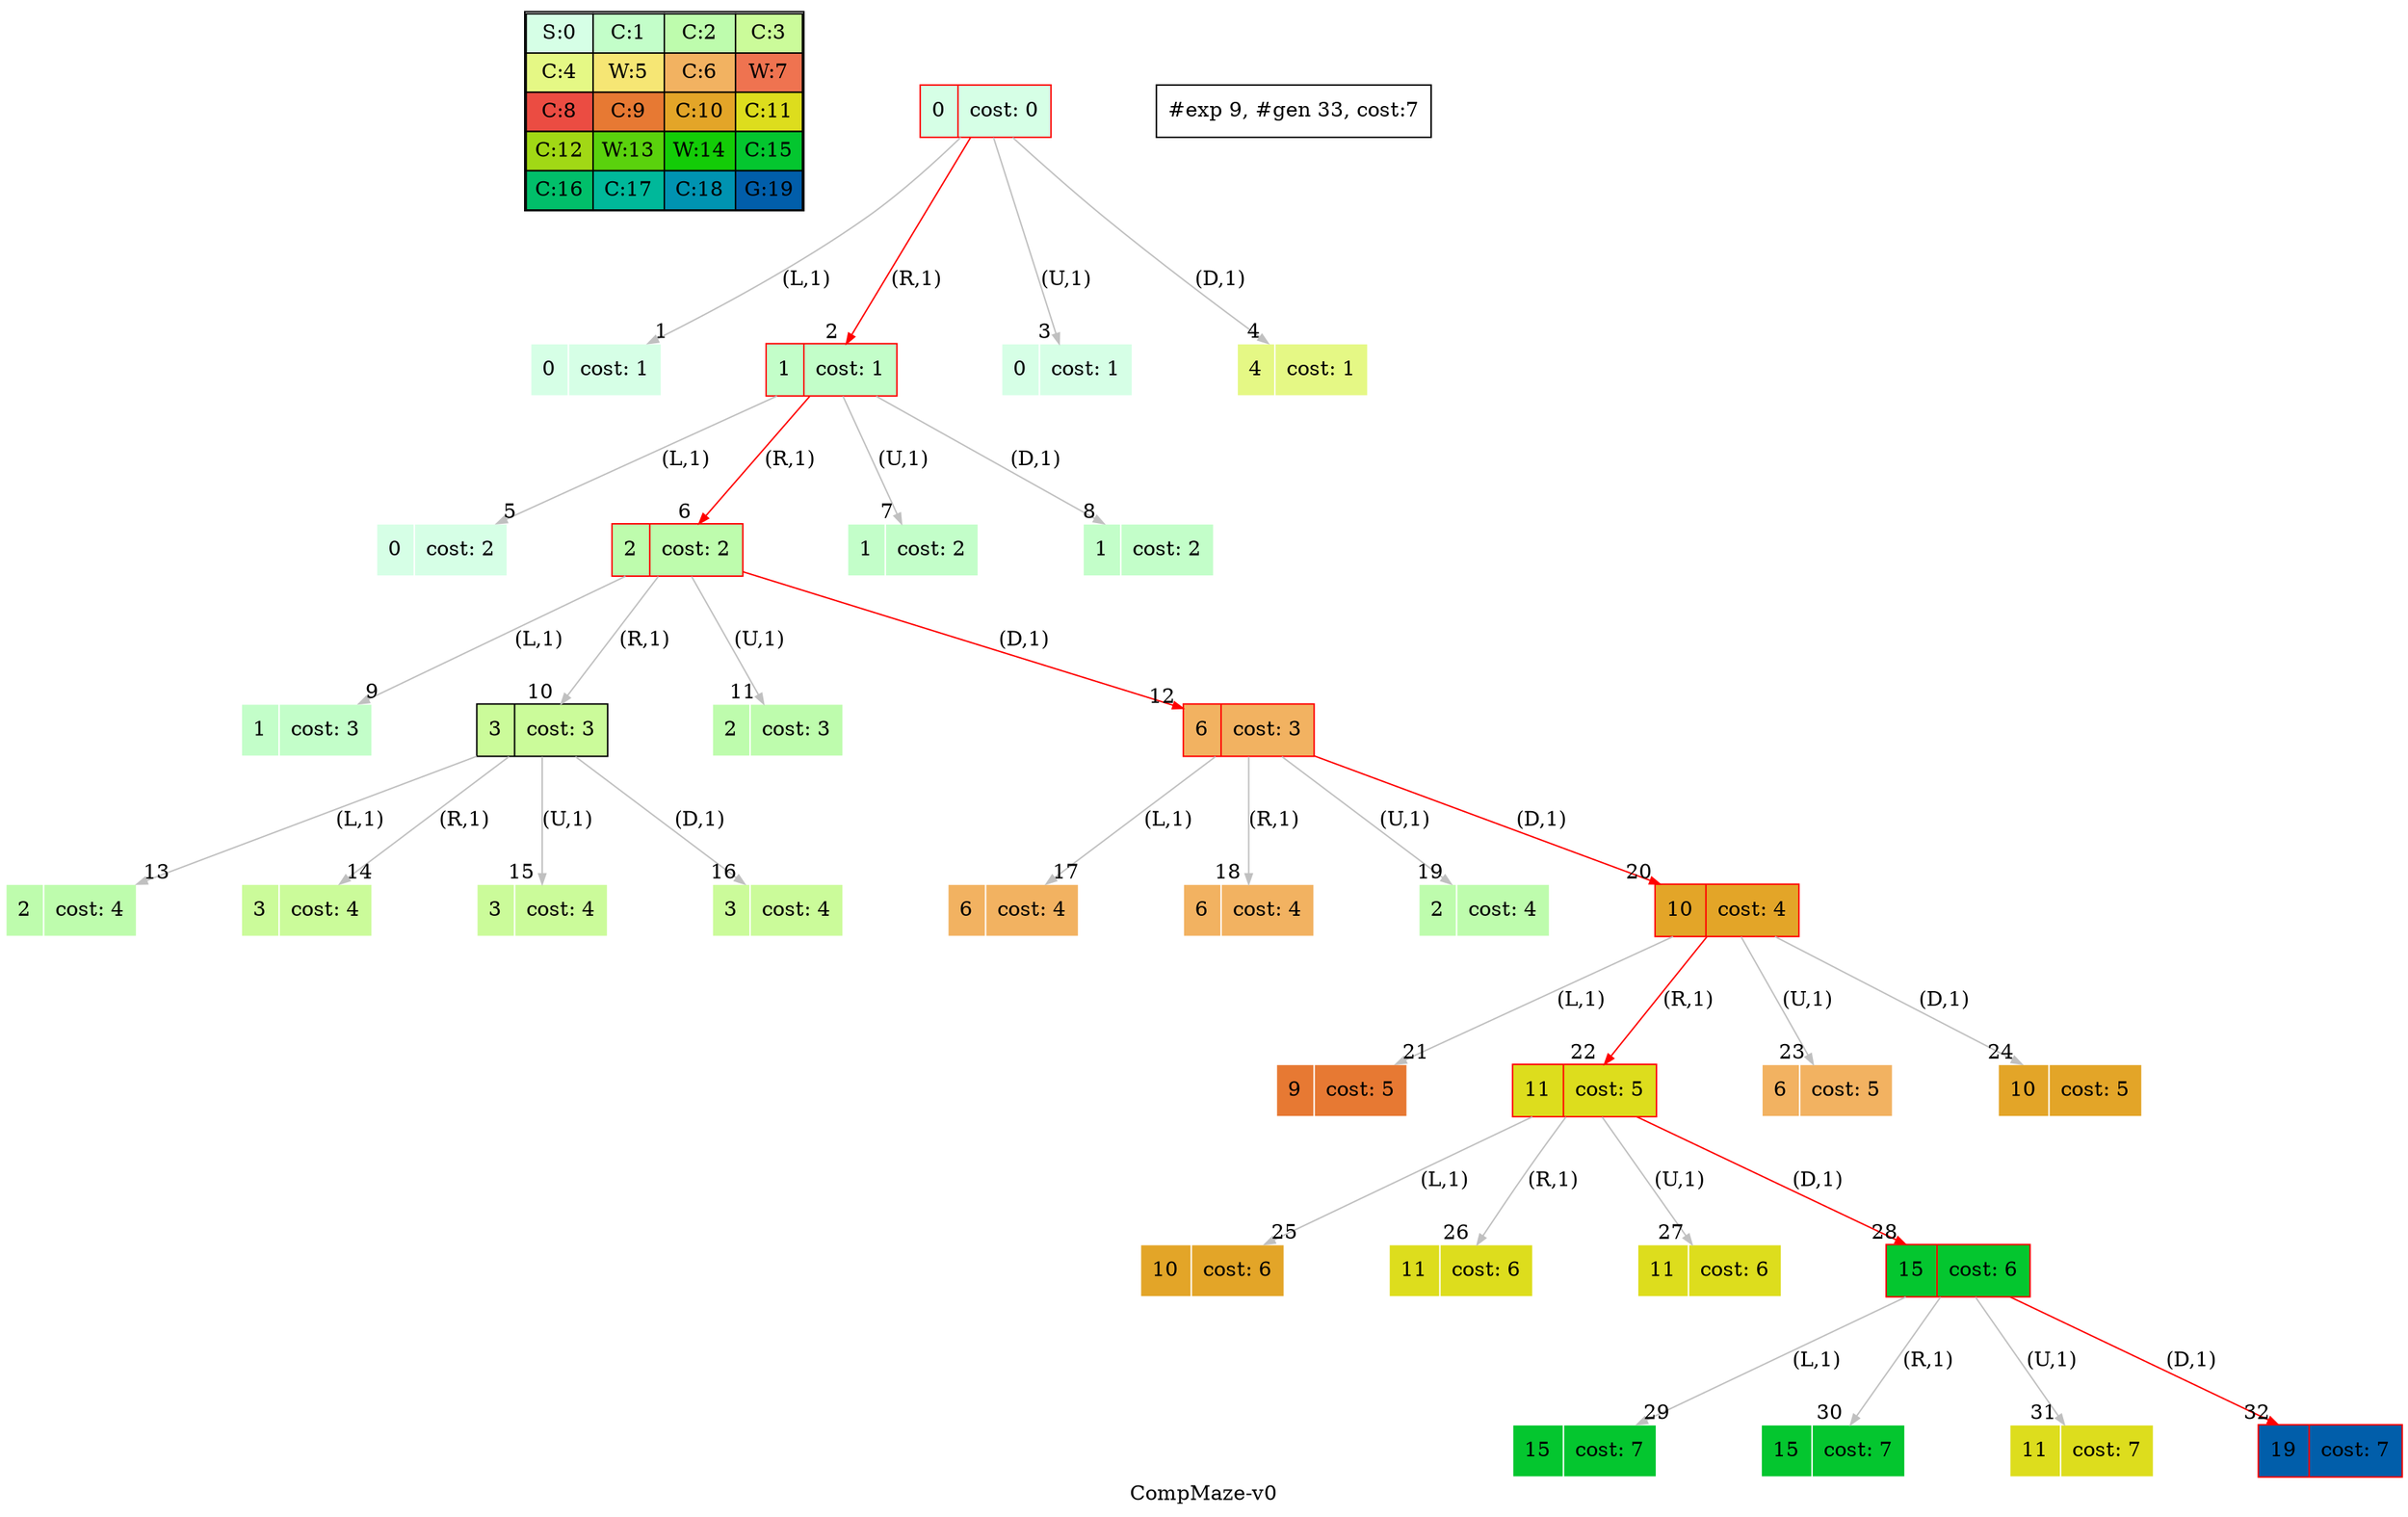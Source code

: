digraph CompMaze { label="CompMaze-v0"
subgraph MAP {label=Map;map [shape=plaintext label=<<table border="1" cellpadding="5" cellspacing="0" cellborder="1"><tr><td bgcolor="0.39803922 0.15947579 0.99679532 1.        ">S:0</td><td bgcolor="0.35098039 0.23194764 0.99315867 1.        ">C:1</td><td bgcolor="0.29607843 0.31486959 0.98720184 1.        ">C:2</td><td bgcolor="0.24901961 0.38410575 0.98063477 1.        ">C:3</td></tr><tr><td bgcolor="0.19411765 0.46220388 0.97128103 1.        ">C:4</td><td bgcolor="0.14705882 0.52643216 0.96182564 1.        ">W:5</td><td bgcolor="0.09215686 0.59770746 0.94913494 1.        ">C:6</td><td bgcolor="0.0372549  0.66454018 0.93467977 1.        ">W:7</td></tr><tr><td bgcolor="0.00980392 0.71791192 0.92090552 1.        ">C:8</td><td bgcolor="0.06470588 0.77520398 0.9032472  1.        ">C:9</td><td bgcolor="0.11176471 0.81974048 0.88677369 1.        ">C:10</td><td bgcolor="0.16666667 0.8660254  0.8660254  1.        ">C:11</td></tr><tr><td bgcolor="0.21372549 0.9005867  0.84695821 1.        ">C:12</td><td bgcolor="0.26862745 0.93467977 0.82325295 1.        ">W:13</td><td bgcolor="0.32352941 0.96182564 0.79801723 1.        ">W:14</td><td bgcolor="0.37058824 0.97940977 0.77520398 1.        ">C:15</td></tr><tr><td bgcolor="0.4254902  0.99315867 0.74725253 1.        ">C:16</td><td bgcolor="0.47254902 0.99907048 0.72218645 1.        ">C:17</td><td bgcolor="0.52745098 0.99907048 0.69169844 1.        ">C:18</td><td bgcolor="0.5745098  0.99315867 0.66454018 1.        ">G:19</td></tr></table>>]} 
nodesep=1 ranksep=1 node [shape=record] edge [arrowsize=0.7] 
"0_0" [label="<f0>0 |<f1> cost: 0" style=filled color=white fillcolor="0.39803922 0.15947579 0.99679532 1.        "]
"0_0" [label="<f0>0 |<f1> cost: 0" style=filled color=red fillcolor="0.39803922 0.15947579 0.99679532 1.        "]
"0_0.0-0" [label="<f0>0 |<f1> cost: 1" style=filled color=white fillcolor="0.39803922 0.15947579 0.99679532 1.        "] "0_0" -> "0_0.0-0" [label="(L,1)" headlabel=" 1 " color=grey ]; 
"0_0.1-1" [label="<f0>1 |<f1> cost: 1" style=filled color=white fillcolor="0.35098039 0.23194764 0.99315867 1.        "] "0_0" -> "0_0.1-1" [label="(R,1)" headlabel=" 2 " color=grey color=red ];  
"0_0.0-2" [label="<f0>0 |<f1> cost: 1" style=filled color=white fillcolor="0.39803922 0.15947579 0.99679532 1.        "] "0_0" -> "0_0.0-2" [label="(U,1)" headlabel=" 3 " color=grey ]; 
"0_0.4-3" [label="<f0>4 |<f1> cost: 1" style=filled color=white fillcolor="0.19411765 0.46220388 0.97128103 1.        "] "0_0" -> "0_0.4-3" [label="(D,1)" headlabel=" 4 " color=grey ]; 
"0_0.1-1" [label="<f0>1 |<f1> cost: 1" style=filled color=red fillcolor="0.35098039 0.23194764 0.99315867 1.        "]
"0_0.1.0-0" [label="<f0>0 |<f1> cost: 2" style=filled color=white fillcolor="0.39803922 0.15947579 0.99679532 1.        "] "0_0.1-1" -> "0_0.1.0-0" [label="(L,1)" headlabel=" 5 " color=grey ]; 
"0_0.1.2-1" [label="<f0>2 |<f1> cost: 2" style=filled color=white fillcolor="0.29607843 0.31486959 0.98720184 1.        "] "0_0.1-1" -> "0_0.1.2-1" [label="(R,1)" headlabel=" 6 " color=grey color=red ];  
"0_0.1.1-2" [label="<f0>1 |<f1> cost: 2" style=filled color=white fillcolor="0.35098039 0.23194764 0.99315867 1.        "] "0_0.1-1" -> "0_0.1.1-2" [label="(U,1)" headlabel=" 7 " color=grey ]; 
"0_0.1.1-3" [label="<f0>1 |<f1> cost: 2" style=filled color=white fillcolor="0.35098039 0.23194764 0.99315867 1.        "] "0_0.1-1" -> "0_0.1.1-3" [label="(D,1)" headlabel=" 8 " color=grey ]; 
"0_0.1.2-1" [label="<f0>2 |<f1> cost: 2" style=filled color=red fillcolor="0.29607843 0.31486959 0.98720184 1.        "]
"0_0.1.2.1-0" [label="<f0>1 |<f1> cost: 3" style=filled color=white fillcolor="0.35098039 0.23194764 0.99315867 1.        "] "0_0.1.2-1" -> "0_0.1.2.1-0" [label="(L,1)" headlabel=" 9 " color=grey ]; 
"0_0.1.2.3-1" [label="<f0>3 |<f1> cost: 3" style=filled color=white fillcolor="0.24901961 0.38410575 0.98063477 1.        "] "0_0.1.2-1" -> "0_0.1.2.3-1" [label="(R,1)" headlabel=" 10 " color=grey ]; 
"0_0.1.2.2-2" [label="<f0>2 |<f1> cost: 3" style=filled color=white fillcolor="0.29607843 0.31486959 0.98720184 1.        "] "0_0.1.2-1" -> "0_0.1.2.2-2" [label="(U,1)" headlabel=" 11 " color=grey ]; 
"0_0.1.2.6-3" [label="<f0>6 |<f1> cost: 3" style=filled color=white fillcolor="0.09215686 0.59770746 0.94913494 1.        "] "0_0.1.2-1" -> "0_0.1.2.6-3" [label="(D,1)" headlabel=" 12 " color=grey color=red ];  
"0_0.1.2.3-1" [label="<f0>3 |<f1> cost: 3" style=filled color=black fillcolor="0.24901961 0.38410575 0.98063477 1.        "]
"0_0.1.2.3.2-0" [label="<f0>2 |<f1> cost: 4" style=filled color=white fillcolor="0.29607843 0.31486959 0.98720184 1.        "] "0_0.1.2.3-1" -> "0_0.1.2.3.2-0" [label="(L,1)" headlabel=" 13 " color=grey ]; 
"0_0.1.2.3.3-1" [label="<f0>3 |<f1> cost: 4" style=filled color=white fillcolor="0.24901961 0.38410575 0.98063477 1.        "] "0_0.1.2.3-1" -> "0_0.1.2.3.3-1" [label="(R,1)" headlabel=" 14 " color=grey ]; 
"0_0.1.2.3.3-2" [label="<f0>3 |<f1> cost: 4" style=filled color=white fillcolor="0.24901961 0.38410575 0.98063477 1.        "] "0_0.1.2.3-1" -> "0_0.1.2.3.3-2" [label="(U,1)" headlabel=" 15 " color=grey ]; 
"0_0.1.2.3.3-3" [label="<f0>3 |<f1> cost: 4" style=filled color=white fillcolor="0.24901961 0.38410575 0.98063477 1.        "] "0_0.1.2.3-1" -> "0_0.1.2.3.3-3" [label="(D,1)" headlabel=" 16 " color=grey ]; 
"0_0.1.2.6-3" [label="<f0>6 |<f1> cost: 3" style=filled color=red fillcolor="0.09215686 0.59770746 0.94913494 1.        "]
"0_0.1.2.6.6-0" [label="<f0>6 |<f1> cost: 4" style=filled color=white fillcolor="0.09215686 0.59770746 0.94913494 1.        "] "0_0.1.2.6-3" -> "0_0.1.2.6.6-0" [label="(L,1)" headlabel=" 17 " color=grey ]; 
"0_0.1.2.6.6-1" [label="<f0>6 |<f1> cost: 4" style=filled color=white fillcolor="0.09215686 0.59770746 0.94913494 1.        "] "0_0.1.2.6-3" -> "0_0.1.2.6.6-1" [label="(R,1)" headlabel=" 18 " color=grey ]; 
"0_0.1.2.6.2-2" [label="<f0>2 |<f1> cost: 4" style=filled color=white fillcolor="0.29607843 0.31486959 0.98720184 1.        "] "0_0.1.2.6-3" -> "0_0.1.2.6.2-2" [label="(U,1)" headlabel=" 19 " color=grey ]; 
"0_0.1.2.6.10-3" [label="<f0>10 |<f1> cost: 4" style=filled color=white fillcolor="0.11176471 0.81974048 0.88677369 1.        "] "0_0.1.2.6-3" -> "0_0.1.2.6.10-3" [label="(D,1)" headlabel=" 20 " color=grey color=red ];  
"0_0.1.2.6.10-3" [label="<f0>10 |<f1> cost: 4" style=filled color=red fillcolor="0.11176471 0.81974048 0.88677369 1.        "]
"0_0.1.2.6.10.9-0" [label="<f0>9 |<f1> cost: 5" style=filled color=white fillcolor="0.06470588 0.77520398 0.9032472  1.        "] "0_0.1.2.6.10-3" -> "0_0.1.2.6.10.9-0" [label="(L,1)" headlabel=" 21 " color=grey ]; 
"0_0.1.2.6.10.11-1" [label="<f0>11 |<f1> cost: 5" style=filled color=white fillcolor="0.16666667 0.8660254  0.8660254  1.        "] "0_0.1.2.6.10-3" -> "0_0.1.2.6.10.11-1" [label="(R,1)" headlabel=" 22 " color=grey color=red ];  
"0_0.1.2.6.10.6-2" [label="<f0>6 |<f1> cost: 5" style=filled color=white fillcolor="0.09215686 0.59770746 0.94913494 1.        "] "0_0.1.2.6.10-3" -> "0_0.1.2.6.10.6-2" [label="(U,1)" headlabel=" 23 " color=grey ]; 
"0_0.1.2.6.10.10-3" [label="<f0>10 |<f1> cost: 5" style=filled color=white fillcolor="0.11176471 0.81974048 0.88677369 1.        "] "0_0.1.2.6.10-3" -> "0_0.1.2.6.10.10-3" [label="(D,1)" headlabel=" 24 " color=grey ]; 
"0_0.1.2.6.10.11-1" [label="<f0>11 |<f1> cost: 5" style=filled color=red fillcolor="0.16666667 0.8660254  0.8660254  1.        "]
"0_0.1.2.6.10.11.10-0" [label="<f0>10 |<f1> cost: 6" style=filled color=white fillcolor="0.11176471 0.81974048 0.88677369 1.        "] "0_0.1.2.6.10.11-1" -> "0_0.1.2.6.10.11.10-0" [label="(L,1)" headlabel=" 25 " color=grey ]; 
"0_0.1.2.6.10.11.11-1" [label="<f0>11 |<f1> cost: 6" style=filled color=white fillcolor="0.16666667 0.8660254  0.8660254  1.        "] "0_0.1.2.6.10.11-1" -> "0_0.1.2.6.10.11.11-1" [label="(R,1)" headlabel=" 26 " color=grey ]; 
"0_0.1.2.6.10.11.11-2" [label="<f0>11 |<f1> cost: 6" style=filled color=white fillcolor="0.16666667 0.8660254  0.8660254  1.        "] "0_0.1.2.6.10.11-1" -> "0_0.1.2.6.10.11.11-2" [label="(U,1)" headlabel=" 27 " color=grey ]; 
"0_0.1.2.6.10.11.15-3" [label="<f0>15 |<f1> cost: 6" style=filled color=white fillcolor="0.37058824 0.97940977 0.77520398 1.        "] "0_0.1.2.6.10.11-1" -> "0_0.1.2.6.10.11.15-3" [label="(D,1)" headlabel=" 28 " color=grey color=red ];  
"0_0.1.2.6.10.11.15-3" [label="<f0>15 |<f1> cost: 6" style=filled color=red fillcolor="0.37058824 0.97940977 0.77520398 1.        "]
"0_0.1.2.6.10.11.15.15-0" [label="<f0>15 |<f1> cost: 7" style=filled color=white fillcolor="0.37058824 0.97940977 0.77520398 1.        "] "0_0.1.2.6.10.11.15-3" -> "0_0.1.2.6.10.11.15.15-0" [label="(L,1)" headlabel=" 29 " color=grey ]; 
"0_0.1.2.6.10.11.15.15-1" [label="<f0>15 |<f1> cost: 7" style=filled color=white fillcolor="0.37058824 0.97940977 0.77520398 1.        "] "0_0.1.2.6.10.11.15-3" -> "0_0.1.2.6.10.11.15.15-1" [label="(R,1)" headlabel=" 30 " color=grey ]; 
"0_0.1.2.6.10.11.15.11-2" [label="<f0>11 |<f1> cost: 7" style=filled color=white fillcolor="0.16666667 0.8660254  0.8660254  1.        "] "0_0.1.2.6.10.11.15-3" -> "0_0.1.2.6.10.11.15.11-2" [label="(U,1)" headlabel=" 31 " color=grey ]; 
"0_0.1.2.6.10.11.15.19-3" [label="<f0>19 |<f1> cost: 7" style=filled color=red fillcolor="0.5745098  0.99315867 0.66454018 1.        "] "0_0.1.2.6.10.11.15-3" -> "0_0.1.2.6.10.11.15.19-3" [label="(D,1)" headlabel=" 32 " color=grey color=red ];  
 "#exp 9, #gen 33, cost:7" [ shape=box ];
}
